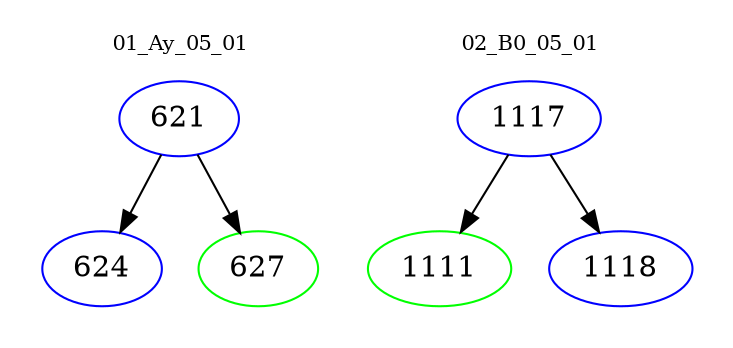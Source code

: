 digraph{
subgraph cluster_0 {
color = white
label = "01_Ay_05_01";
fontsize=10;
T0_621 [label="621", color="blue"]
T0_621 -> T0_624 [color="black"]
T0_624 [label="624", color="blue"]
T0_621 -> T0_627 [color="black"]
T0_627 [label="627", color="green"]
}
subgraph cluster_1 {
color = white
label = "02_B0_05_01";
fontsize=10;
T1_1117 [label="1117", color="blue"]
T1_1117 -> T1_1111 [color="black"]
T1_1111 [label="1111", color="green"]
T1_1117 -> T1_1118 [color="black"]
T1_1118 [label="1118", color="blue"]
}
}
